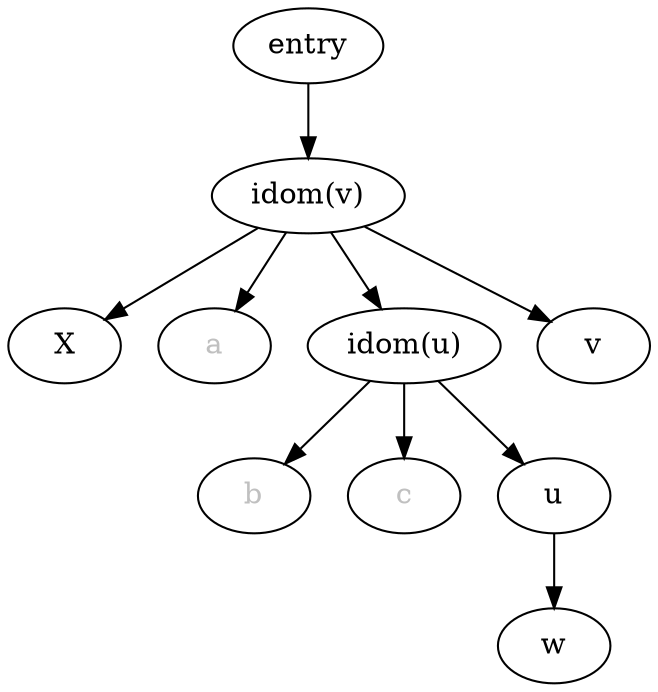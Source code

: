 digraph {
    entry->idom_v->X
    idom_v->a
    idom_v->idom_u->b
    idom_u->c
    idom_u->u->w
    idom_v->v
    idom_v[label="idom(v)"]
    idom_u[label="idom(u)"]
    a[fontcolor=gray]
    b[fontcolor=gray]
    c[fontcolor=gray]
}
